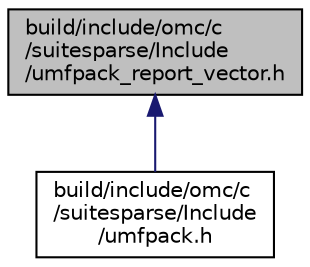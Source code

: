 digraph "build/include/omc/c/suitesparse/Include/umfpack_report_vector.h"
{
  edge [fontname="Helvetica",fontsize="10",labelfontname="Helvetica",labelfontsize="10"];
  node [fontname="Helvetica",fontsize="10",shape=record];
  Node1 [label="build/include/omc/c\l/suitesparse/Include\l/umfpack_report_vector.h",height=0.2,width=0.4,color="black", fillcolor="grey75", style="filled", fontcolor="black"];
  Node1 -> Node2 [dir="back",color="midnightblue",fontsize="10",style="solid",fontname="Helvetica"];
  Node2 [label="build/include/omc/c\l/suitesparse/Include\l/umfpack.h",height=0.2,width=0.4,color="black", fillcolor="white", style="filled",URL="$d9/d1f/build_2include_2omc_2c_2suitesparse_2_include_2umfpack_8h.html"];
}
